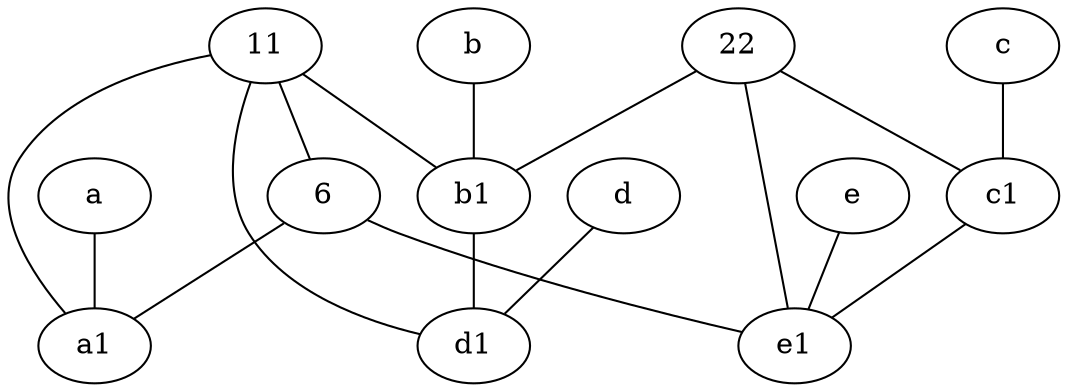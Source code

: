 graph {
	node [labelfontsize=50]
	a [labelfontsize=50 pos="8,2!"]
	b1 [labelfontsize=50 pos="9,4!"]
	e1 [labelfontsize=50 pos="7,7!"]
	a1 [labelfontsize=50 pos="8,3!"]
	22 [labelfontsize=50]
	11 [labelfontsize=50]
	c [labelfontsize=50 pos="4.5,2!"]
	d [labelfontsize=50 pos="2,5!"]
	e [labelfontsize=50 pos="7,9!"]
	d1 [labelfontsize=50 pos="3,5!"]
	b [labelfontsize=50 pos="10,4!"]
	6 [labelfontsize=50]
	c1 [labelfontsize=50 pos="4.5,3!"]
	6 -- e1
	c1 -- e1
	b1 -- d1
	c -- c1
	22 -- c1
	11 -- a1
	a -- a1
	11 -- b1
	11 -- d1
	e -- e1
	d -- d1
	11 -- 6
	22 -- b1
	b -- b1
	6 -- a1
	22 -- e1
}
